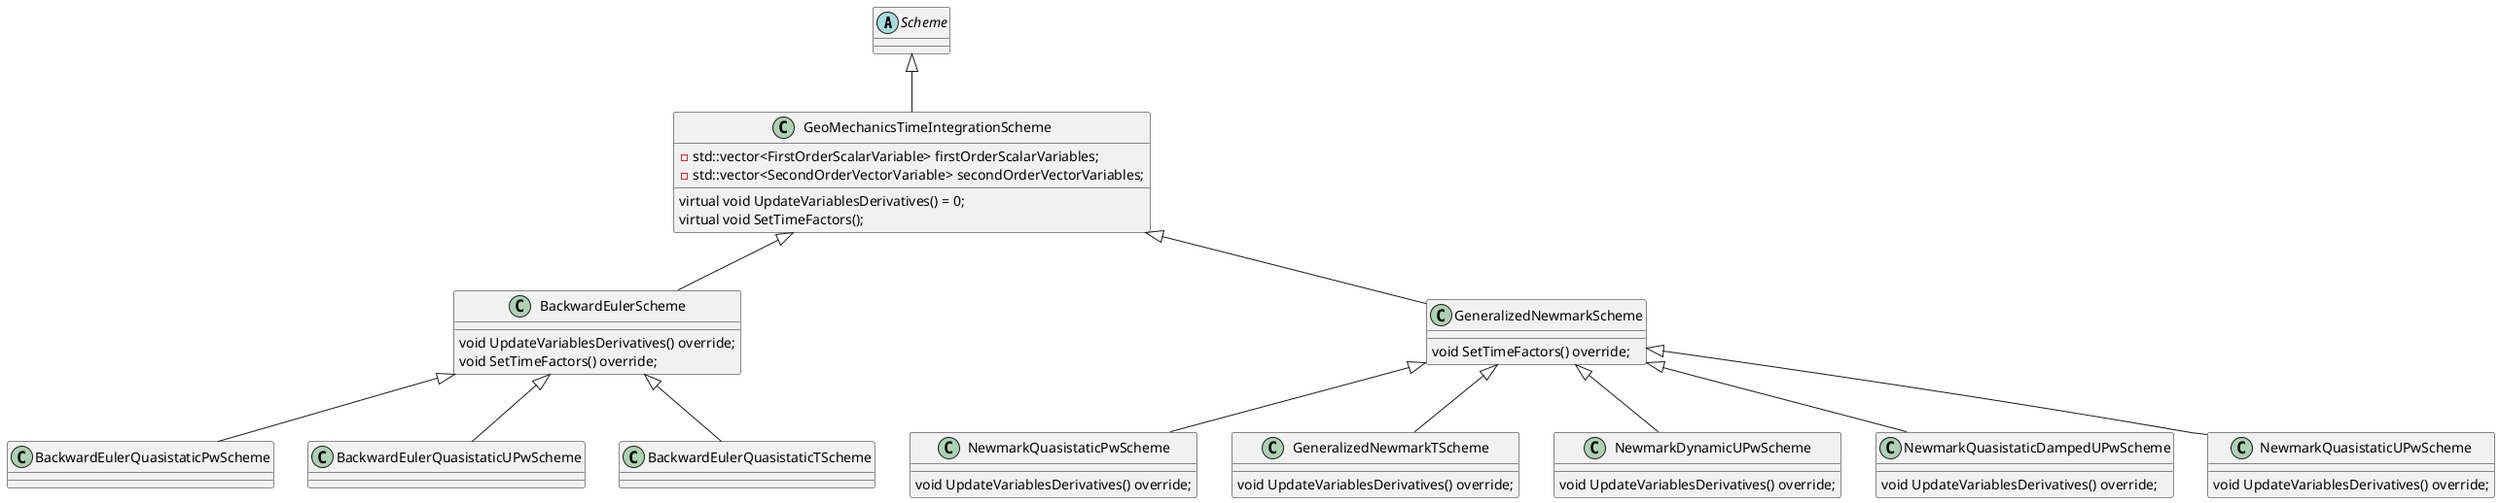 @startuml
'https://plantuml.com/class-diagram

abstract class Scheme
class GeoMechanicsTimeIntegrationScheme
{
    - std::vector<FirstOrderScalarVariable> firstOrderScalarVariables;
    - std::vector<SecondOrderVectorVariable> secondOrderVectorVariables;

    virtual void UpdateVariablesDerivatives() = 0;
    virtual void SetTimeFactors();
}
Scheme <|-- GeoMechanicsTimeIntegrationScheme

class BackwardEulerScheme
{
    void UpdateVariablesDerivatives() override;
    void SetTimeFactors() override;
}
class BackwardEulerQuasistaticPwScheme
class BackwardEulerQuasistaticUPwScheme
class BackwardEulerQuasistaticTScheme

GeoMechanicsTimeIntegrationScheme <|-- BackwardEulerScheme
BackwardEulerScheme <|-- BackwardEulerQuasistaticPwScheme
BackwardEulerScheme <|-- BackwardEulerQuasistaticUPwScheme
BackwardEulerScheme <|-- BackwardEulerQuasistaticTScheme

class GeneralizedNewmarkScheme
{
    void SetTimeFactors() override;
}
class NewmarkQuasistaticPwScheme
{
    void UpdateVariablesDerivatives() override;
}
class GeneralizedNewmarkTScheme
{
    void UpdateVariablesDerivatives() override;
}
class NewmarkDynamicUPwScheme
{
    void UpdateVariablesDerivatives() override;
}
class NewmarkQuasistaticDampedUPwScheme
{
    void UpdateVariablesDerivatives() override;
}
class NewmarkQuasistaticUPwScheme
{
    void UpdateVariablesDerivatives() override;
}

GeoMechanicsTimeIntegrationScheme <|-- GeneralizedNewmarkScheme
GeneralizedNewmarkScheme <|-- NewmarkQuasistaticPwScheme
GeneralizedNewmarkScheme <|-- GeneralizedNewmarkTScheme
GeneralizedNewmarkScheme <|-- NewmarkDynamicUPwScheme
GeneralizedNewmarkScheme <|-- NewmarkQuasistaticDampedUPwScheme
GeneralizedNewmarkScheme <|-- NewmarkQuasistaticUPwScheme

@enduml
